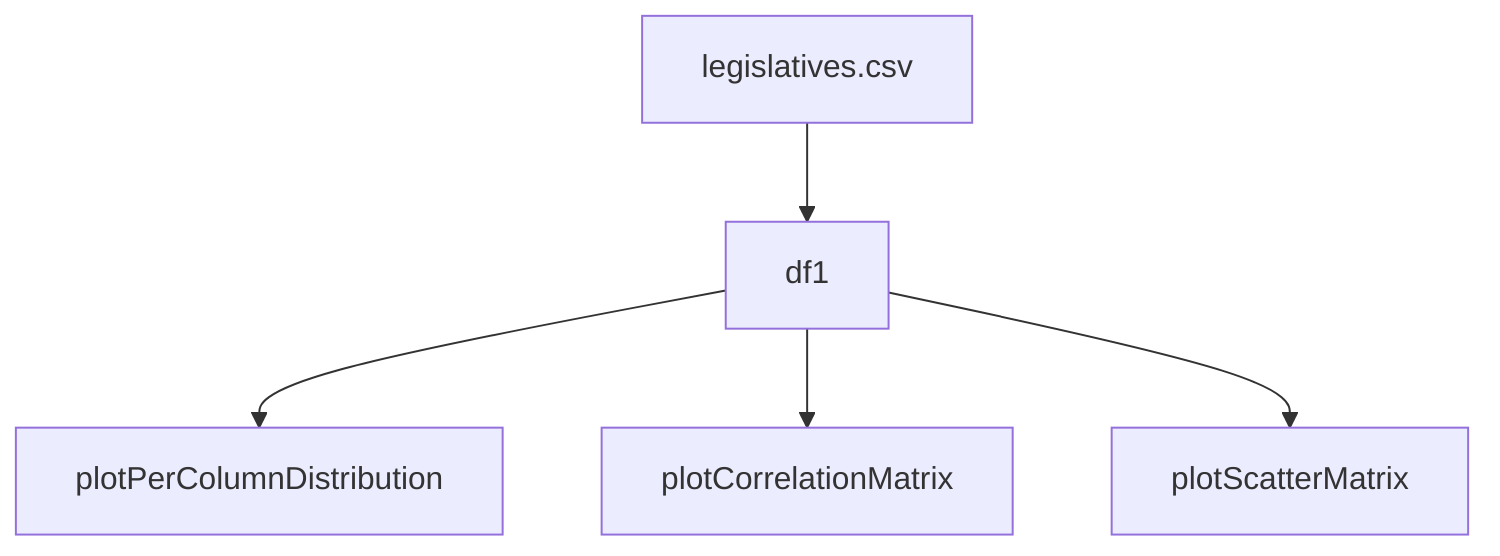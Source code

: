 flowchart TD
    A1["legislatives.csv"] --> B1["df1"]
    B1 --> C1["plotPerColumnDistribution"]
    B1 --> D1["plotCorrelationMatrix"]
    B1 --> E1["plotScatterMatrix"]
    
    %% Nodes
    %% A1
    %% A1: CSV data file used as the main input source
    %% B1
    %% B1: DataFrame created by reading in the data from CSV
    %% C1
    %% C1: Function to plot the distribution graphs for data visualization
    %% D1
    %% D1: Function to plot the correlation matrix among columns
    %% E1
    %% E1: Function to plot scatter and density plots for data visualization